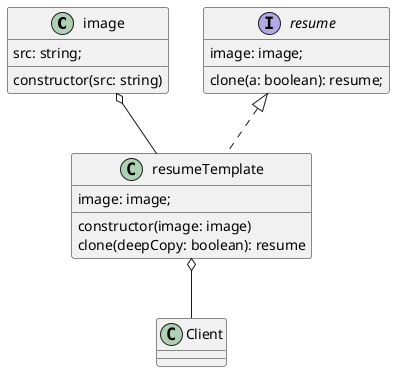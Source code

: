 @startuml Section2
class image {
  constructor(src: string)
  src: string;
}
interface resume {
  clone(a: boolean): resume;
  image: image;
}
class resumeTemplate implements resume {
  constructor(image: image)
  clone(deepCopy: boolean): resume
  image: image;
}
image o-- resumeTemplate
resumeTemplate o--  Client
@enduml